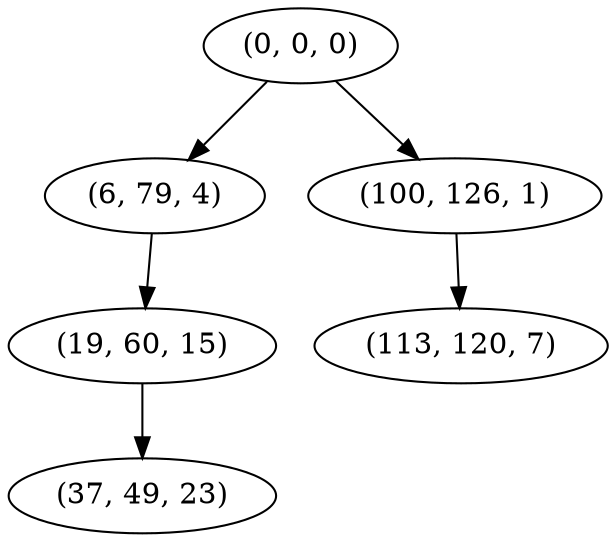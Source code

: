 digraph tree {
    "(0, 0, 0)";
    "(6, 79, 4)";
    "(19, 60, 15)";
    "(37, 49, 23)";
    "(100, 126, 1)";
    "(113, 120, 7)";
    "(0, 0, 0)" -> "(6, 79, 4)";
    "(0, 0, 0)" -> "(100, 126, 1)";
    "(6, 79, 4)" -> "(19, 60, 15)";
    "(19, 60, 15)" -> "(37, 49, 23)";
    "(100, 126, 1)" -> "(113, 120, 7)";
}
